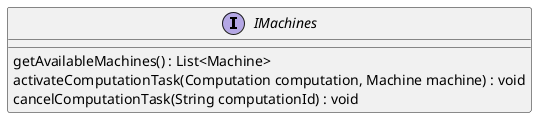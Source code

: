 @startuml

interface IMachines {

getAvailableMachines() : List<Machine>
activateComputationTask(Computation computation, Machine machine) : void
cancelComputationTask(String computationId) : void

}

@enduml